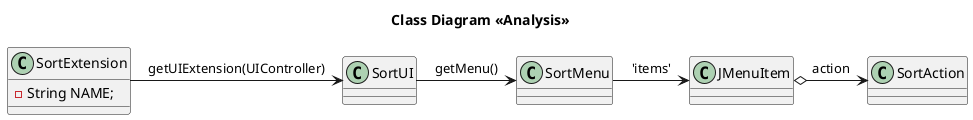   @startuml doc-files/sort_extension_1.png
title: Class Diagram <<Analysis>>
  class SortAction {
   }
  class SortMenu
  class SortExtension {
    -String NAME;
  }
  class SortUI
  class JMenuItem
  SortExtension -> SortUI : getUIExtension(UIController)
  SortUI -> SortMenu : getMenu()
  SortMenu -> JMenuItem : 'items'
  JMenuItem o-> SortAction : action
  @enduml
